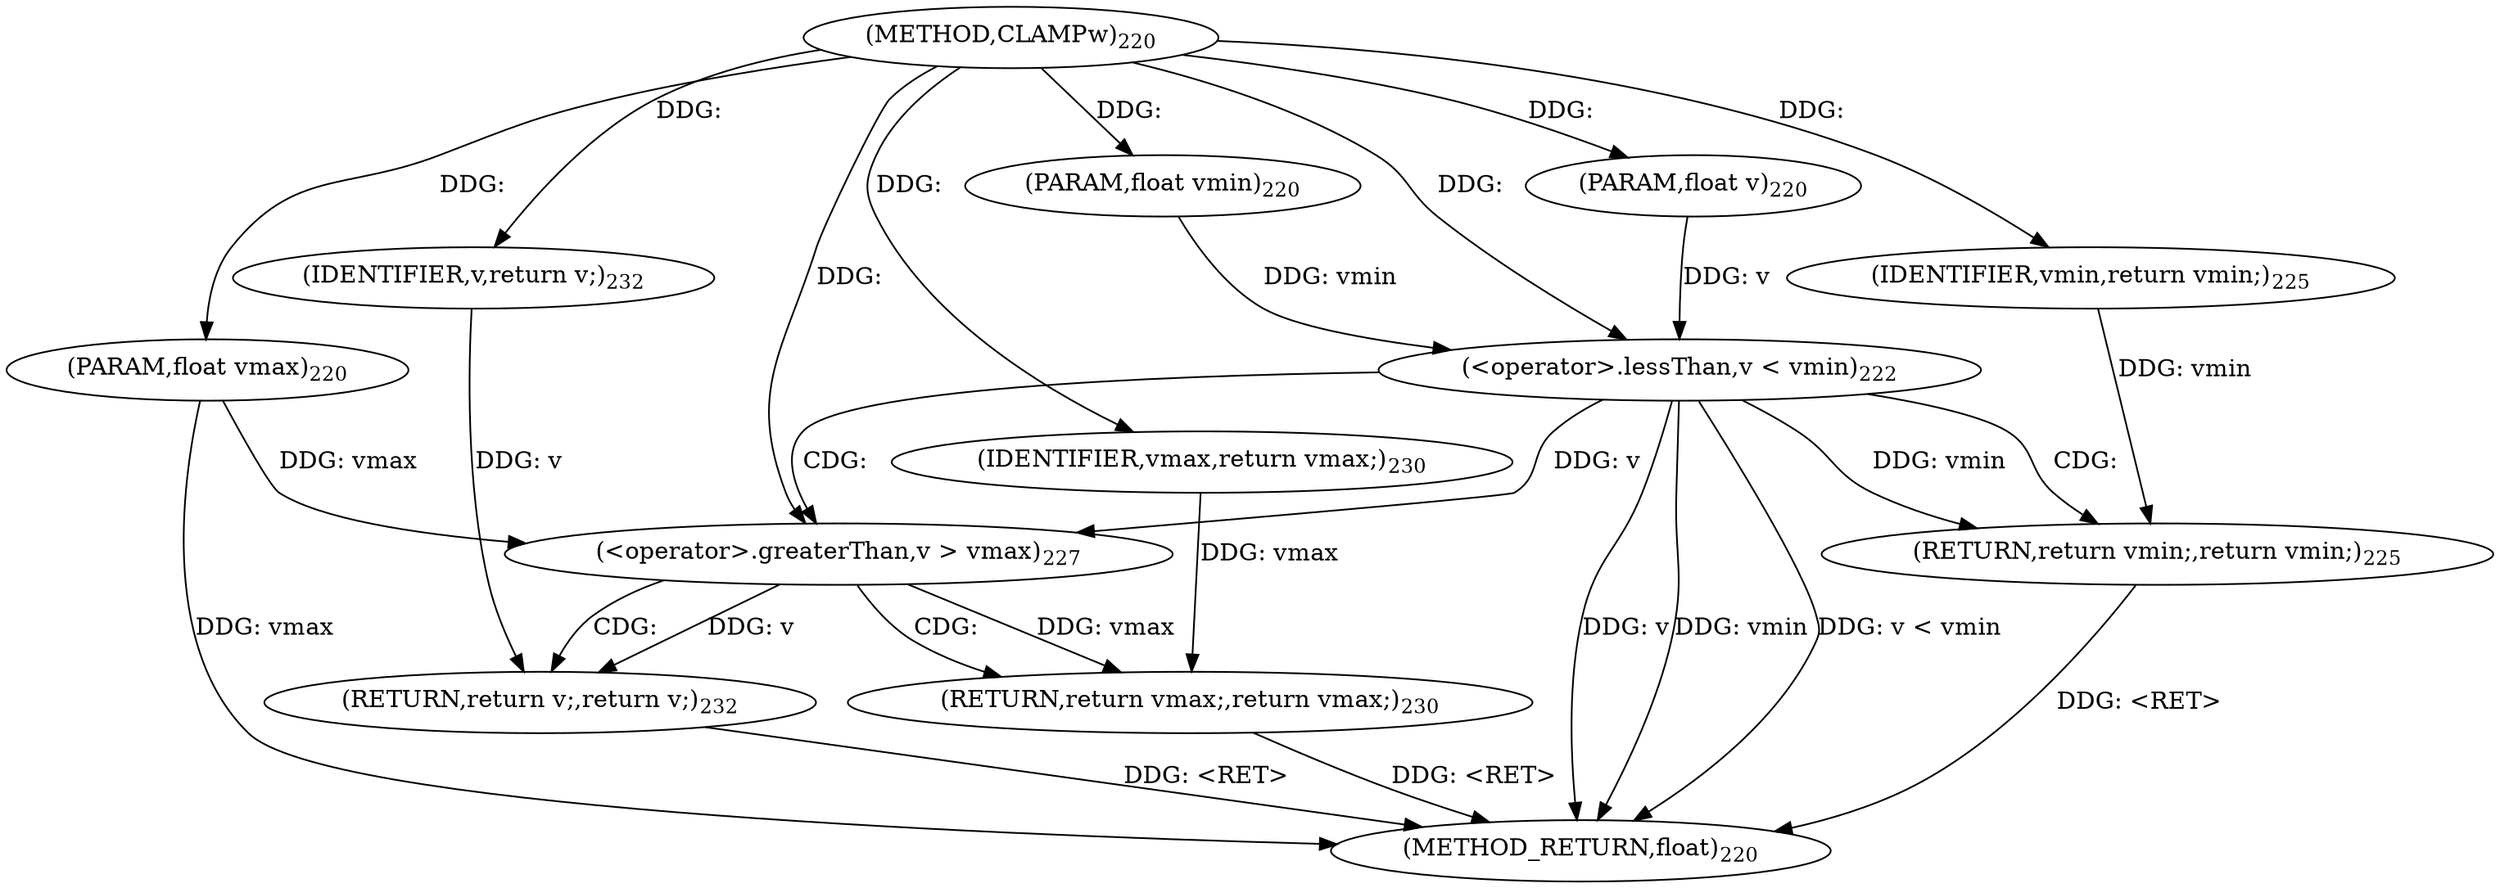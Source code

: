 digraph "CLAMPw" {  
"7352" [label = <(METHOD,CLAMPw)<SUB>220</SUB>> ]
"7373" [label = <(METHOD_RETURN,float)<SUB>220</SUB>> ]
"7353" [label = <(PARAM,float v)<SUB>220</SUB>> ]
"7354" [label = <(PARAM,float vmin)<SUB>220</SUB>> ]
"7355" [label = <(PARAM,float vmax)<SUB>220</SUB>> ]
"7371" [label = <(RETURN,return v;,return v;)<SUB>232</SUB>> ]
"7358" [label = <(&lt;operator&gt;.lessThan,v &lt; vmin)<SUB>222</SUB>> ]
"7365" [label = <(&lt;operator&gt;.greaterThan,v &gt; vmax)<SUB>227</SUB>> ]
"7372" [label = <(IDENTIFIER,v,return v;)<SUB>232</SUB>> ]
"7362" [label = <(RETURN,return vmin;,return vmin;)<SUB>225</SUB>> ]
"7369" [label = <(RETURN,return vmax;,return vmax;)<SUB>230</SUB>> ]
"7363" [label = <(IDENTIFIER,vmin,return vmin;)<SUB>225</SUB>> ]
"7370" [label = <(IDENTIFIER,vmax,return vmax;)<SUB>230</SUB>> ]
  "7371" -> "7373"  [ label = "DDG: &lt;RET&gt;"] 
  "7369" -> "7373"  [ label = "DDG: &lt;RET&gt;"] 
  "7362" -> "7373"  [ label = "DDG: &lt;RET&gt;"] 
  "7355" -> "7373"  [ label = "DDG: vmax"] 
  "7358" -> "7373"  [ label = "DDG: v"] 
  "7358" -> "7373"  [ label = "DDG: vmin"] 
  "7358" -> "7373"  [ label = "DDG: v &lt; vmin"] 
  "7352" -> "7353"  [ label = "DDG: "] 
  "7352" -> "7354"  [ label = "DDG: "] 
  "7352" -> "7355"  [ label = "DDG: "] 
  "7372" -> "7371"  [ label = "DDG: v"] 
  "7365" -> "7371"  [ label = "DDG: v"] 
  "7352" -> "7372"  [ label = "DDG: "] 
  "7353" -> "7358"  [ label = "DDG: v"] 
  "7352" -> "7358"  [ label = "DDG: "] 
  "7354" -> "7358"  [ label = "DDG: vmin"] 
  "7363" -> "7362"  [ label = "DDG: vmin"] 
  "7358" -> "7362"  [ label = "DDG: vmin"] 
  "7358" -> "7365"  [ label = "DDG: v"] 
  "7352" -> "7365"  [ label = "DDG: "] 
  "7355" -> "7365"  [ label = "DDG: vmax"] 
  "7370" -> "7369"  [ label = "DDG: vmax"] 
  "7365" -> "7369"  [ label = "DDG: vmax"] 
  "7352" -> "7363"  [ label = "DDG: "] 
  "7352" -> "7370"  [ label = "DDG: "] 
  "7358" -> "7362"  [ label = "CDG: "] 
  "7358" -> "7365"  [ label = "CDG: "] 
  "7365" -> "7371"  [ label = "CDG: "] 
  "7365" -> "7369"  [ label = "CDG: "] 
}
